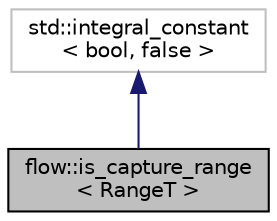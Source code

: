 digraph "flow::is_capture_range&lt; RangeT &gt;"
{
 // LATEX_PDF_SIZE
  edge [fontname="Helvetica",fontsize="10",labelfontname="Helvetica",labelfontsize="10"];
  node [fontname="Helvetica",fontsize="10",shape=record];
  Node1 [label="flow::is_capture_range\l\< RangeT \>",height=0.2,width=0.4,color="black", fillcolor="grey75", style="filled", fontcolor="black",tooltip="Checks if object type is an instance of CaptureRange."];
  Node2 -> Node1 [dir="back",color="midnightblue",fontsize="10",style="solid",fontname="Helvetica"];
  Node2 [label="std::integral_constant\l\< bool, false \>",height=0.2,width=0.4,color="grey75", fillcolor="white", style="filled",tooltip=" "];
}

